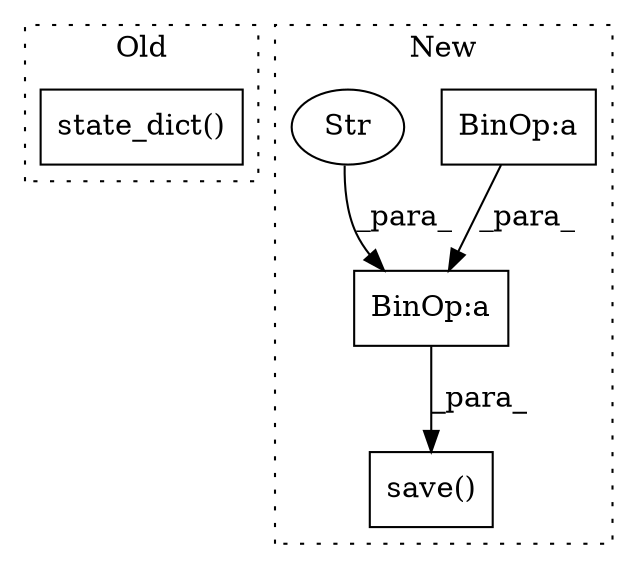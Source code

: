 digraph G {
subgraph cluster0 {
1 [label="state_dict()" a="75" s="2286" l="80" shape="box"];
label = "Old";
style="dotted";
}
subgraph cluster1 {
2 [label="save()" a="75" s="4930,5023" l="11,1" shape="box"];
3 [label="BinOp:a" a="82" s="5019" l="1" shape="box"];
4 [label="BinOp:a" a="82" s="5010" l="3" shape="box"];
5 [label="Str" a="66" s="4989" l="21" shape="ellipse"];
label = "New";
style="dotted";
}
3 -> 4 [label="_para_"];
4 -> 2 [label="_para_"];
5 -> 4 [label="_para_"];
}